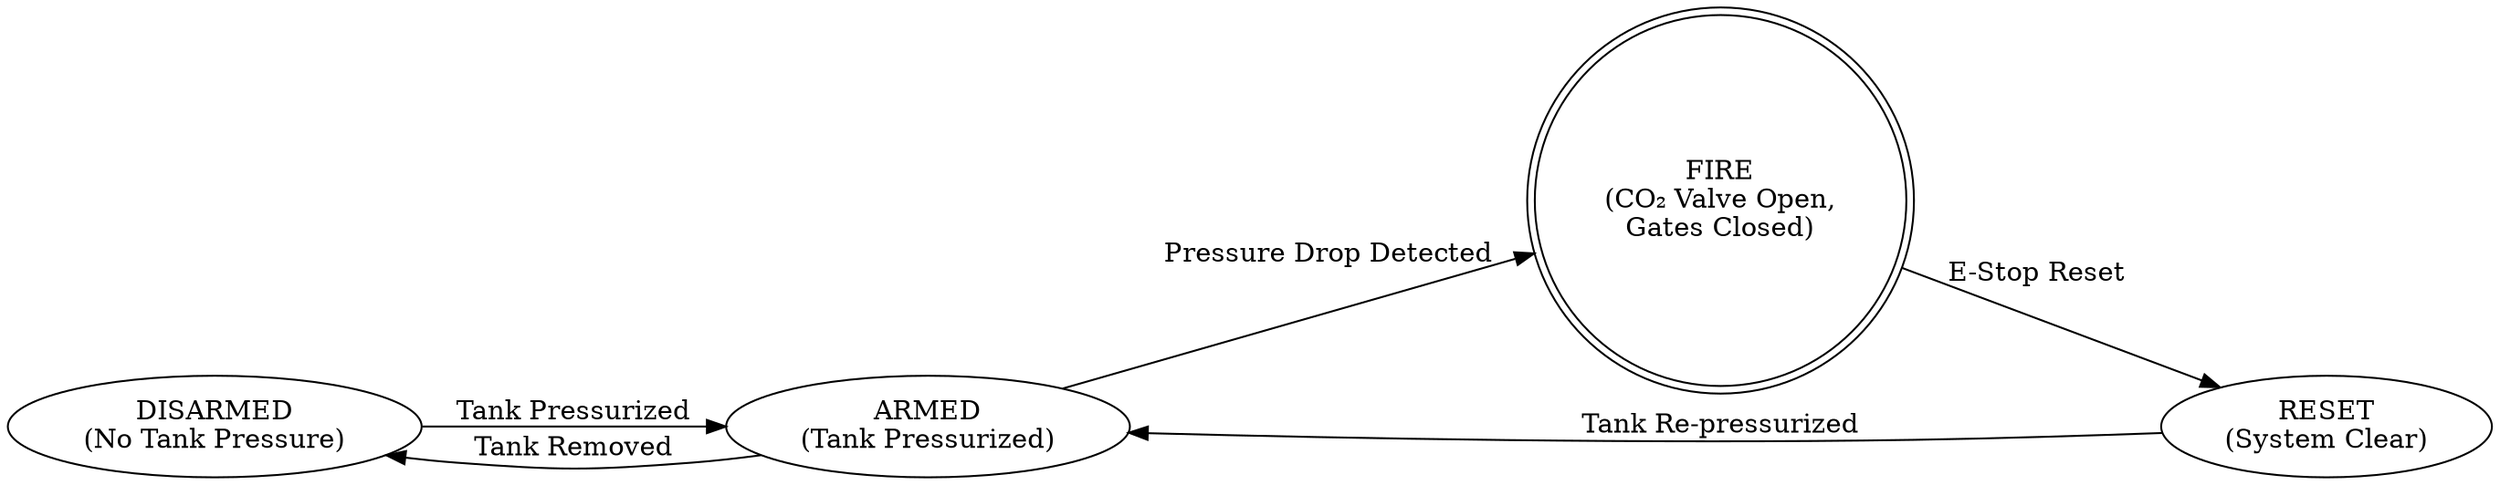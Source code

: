 // FIRE State Machine
digraph {
	fontsize=10 rankdir=LR
	DISARMED [label="DISARMED
(No Tank Pressure)" shape=ellipse]
	ARMED [label="ARMED
(Tank Pressurized)" shape=ellipse]
	FIRE [label="FIRE
(CO₂ Valve Open,
Gates Closed)" shape=doublecircle]
	RESET [label="RESET
(System Clear)" shape=ellipse]
	DISARMED -> ARMED [label="Tank Pressurized"]
	ARMED -> FIRE [label="Pressure Drop Detected"]
	FIRE -> RESET [label="E-Stop Reset"]
	RESET -> ARMED [label="Tank Re-pressurized"]
	ARMED -> DISARMED [label="Tank Removed"]
}
